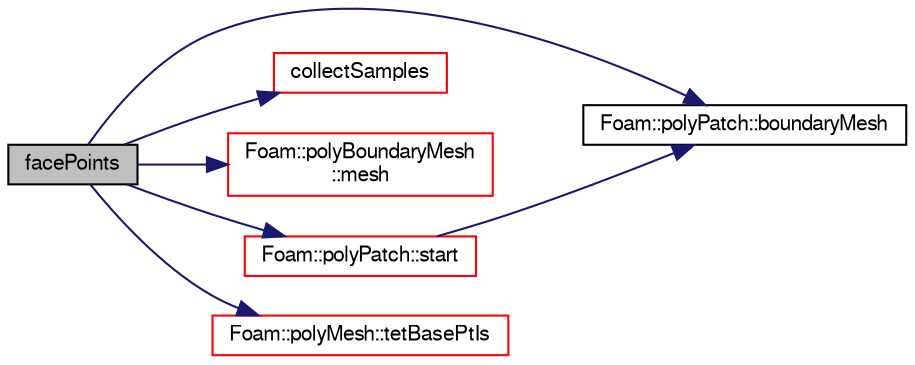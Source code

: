 digraph "facePoints"
{
  bgcolor="transparent";
  edge [fontname="FreeSans",fontsize="10",labelfontname="FreeSans",labelfontsize="10"];
  node [fontname="FreeSans",fontsize="10",shape=record];
  rankdir="LR";
  Node415 [label="facePoints",height=0.2,width=0.4,color="black", fillcolor="grey75", style="filled", fontcolor="black"];
  Node415 -> Node416 [color="midnightblue",fontsize="10",style="solid",fontname="FreeSans"];
  Node416 [label="Foam::polyPatch::boundaryMesh",height=0.2,width=0.4,color="black",URL="$a27478.html#a729e6b97bfa357ec46f60ff7f2e7779a",tooltip="Return boundaryMesh reference. "];
  Node415 -> Node417 [color="midnightblue",fontsize="10",style="solid",fontname="FreeSans"];
  Node417 [label="collectSamples",height=0.2,width=0.4,color="red",URL="$a25094.html#ab1618c1176c64f4ba0d6eb97f7f87c7e",tooltip="Collect single list of samples and originating processor+face. "];
  Node415 -> Node595 [color="midnightblue",fontsize="10",style="solid",fontname="FreeSans"];
  Node595 [label="Foam::polyBoundaryMesh\l::mesh",height=0.2,width=0.4,color="red",URL="$a27402.html#ae78c91f8ff731c07ccc4351d9fe861ba",tooltip="Return the mesh reference. "];
  Node415 -> Node553 [color="midnightblue",fontsize="10",style="solid",fontname="FreeSans"];
  Node553 [label="Foam::polyPatch::start",height=0.2,width=0.4,color="red",URL="$a27478.html#a6bfd3e3abb11e98bdb4b98671cec1234",tooltip="Return start label of this patch in the polyMesh face list. "];
  Node553 -> Node416 [color="midnightblue",fontsize="10",style="solid",fontname="FreeSans"];
  Node415 -> Node670 [color="midnightblue",fontsize="10",style="solid",fontname="FreeSans"];
  Node670 [label="Foam::polyMesh::tetBasePtIs",height=0.2,width=0.4,color="red",URL="$a27410.html#a4a7c8f492ae67f94fd90eed12d6fd79a",tooltip="Return the tetBasePtIs. "];
}
